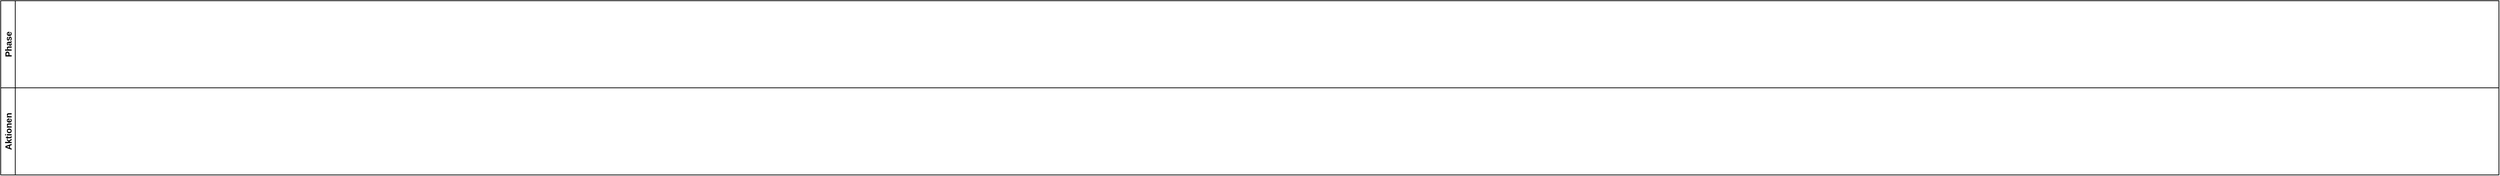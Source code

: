<mxfile version="14.2.7" type="github">
  <diagram id="prtHgNgQTEPvFCAcTncT" name="Page-1">
    <mxGraphModel dx="1227" dy="687" grid="1" gridSize="10" guides="1" tooltips="1" connect="1" arrows="1" fold="1" page="1" pageScale="1" pageWidth="1169" pageHeight="827" math="0" shadow="0">
      <root>
        <mxCell id="0" />
        <mxCell id="1" parent="0" />
        <mxCell id="0CfCh1Eo6uAoMnPPUOGd-8" value="Phase" style="swimlane;startSize=20;horizontal=0;" parent="1" vertex="1">
          <mxGeometry x="20" y="40" width="3440" height="120" as="geometry" />
        </mxCell>
        <mxCell id="EfLQFWM3FFN7FcB2GHAe-1" value="Aktionen" style="swimlane;startSize=20;horizontal=0;" vertex="1" parent="1">
          <mxGeometry x="20" y="160" width="3440" height="120" as="geometry" />
        </mxCell>
      </root>
    </mxGraphModel>
  </diagram>
</mxfile>
